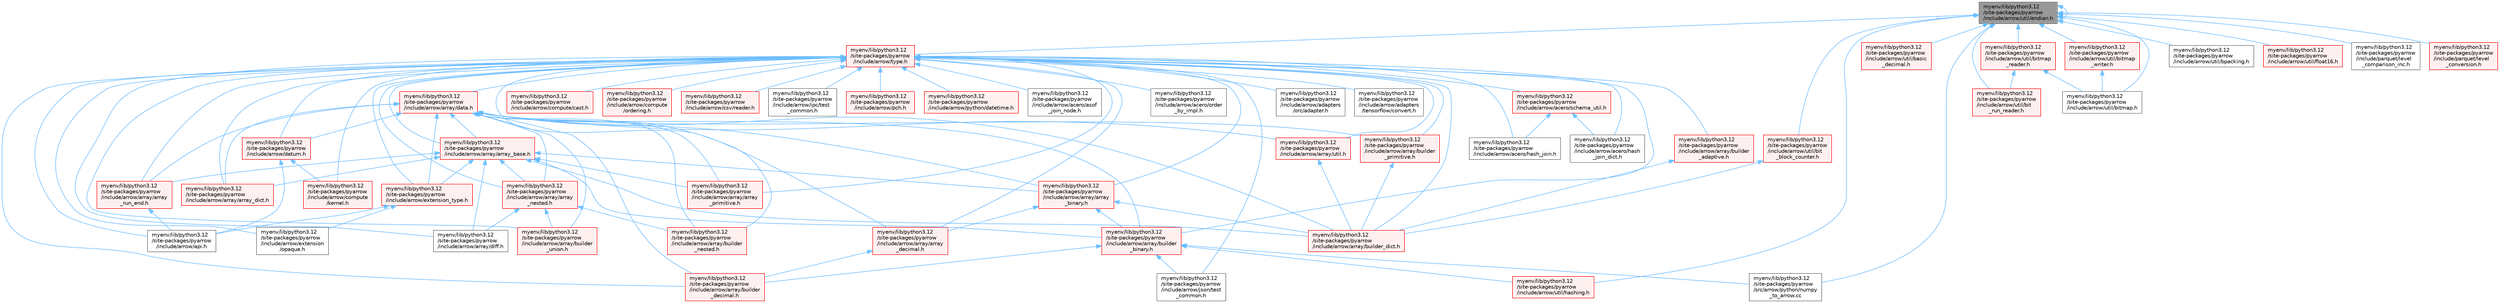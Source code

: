 digraph "myenv/lib/python3.12/site-packages/pyarrow/include/arrow/util/endian.h"
{
 // LATEX_PDF_SIZE
  bgcolor="transparent";
  edge [fontname=Helvetica,fontsize=10,labelfontname=Helvetica,labelfontsize=10];
  node [fontname=Helvetica,fontsize=10,shape=box,height=0.2,width=0.4];
  Node1 [id="Node000001",label="myenv/lib/python3.12\l/site-packages/pyarrow\l/include/arrow/util/endian.h",height=0.2,width=0.4,color="gray40", fillcolor="grey60", style="filled", fontcolor="black",tooltip=" "];
  Node1 -> Node2 [id="edge1_Node000001_Node000002",dir="back",color="steelblue1",style="solid",tooltip=" "];
  Node2 [id="Node000002",label="myenv/lib/python3.12\l/site-packages/pyarrow\l/include/arrow/type.h",height=0.2,width=0.4,color="red", fillcolor="#FFF0F0", style="filled",URL="$type_8h.html",tooltip=" "];
  Node2 -> Node3 [id="edge2_Node000002_Node000003",dir="back",color="steelblue1",style="solid",tooltip=" "];
  Node3 [id="Node000003",label="myenv/lib/python3.12\l/site-packages/pyarrow\l/include/arrow/acero/asof\l_join_node.h",height=0.2,width=0.4,color="grey40", fillcolor="white", style="filled",URL="$asof__join__node_8h.html",tooltip=" "];
  Node2 -> Node4 [id="edge3_Node000002_Node000004",dir="back",color="steelblue1",style="solid",tooltip=" "];
  Node4 [id="Node000004",label="myenv/lib/python3.12\l/site-packages/pyarrow\l/include/arrow/acero/hash_join.h",height=0.2,width=0.4,color="grey40", fillcolor="white", style="filled",URL="$hash__join_8h.html",tooltip=" "];
  Node2 -> Node5 [id="edge4_Node000002_Node000005",dir="back",color="steelblue1",style="solid",tooltip=" "];
  Node5 [id="Node000005",label="myenv/lib/python3.12\l/site-packages/pyarrow\l/include/arrow/acero/hash\l_join_dict.h",height=0.2,width=0.4,color="grey40", fillcolor="white", style="filled",URL="$hash__join__dict_8h.html",tooltip=" "];
  Node2 -> Node6 [id="edge5_Node000002_Node000006",dir="back",color="steelblue1",style="solid",tooltip=" "];
  Node6 [id="Node000006",label="myenv/lib/python3.12\l/site-packages/pyarrow\l/include/arrow/acero/order\l_by_impl.h",height=0.2,width=0.4,color="grey40", fillcolor="white", style="filled",URL="$order__by__impl_8h.html",tooltip=" "];
  Node2 -> Node7 [id="edge6_Node000002_Node000007",dir="back",color="steelblue1",style="solid",tooltip=" "];
  Node7 [id="Node000007",label="myenv/lib/python3.12\l/site-packages/pyarrow\l/include/arrow/acero/schema_util.h",height=0.2,width=0.4,color="red", fillcolor="#FFF0F0", style="filled",URL="$schema__util_8h.html",tooltip=" "];
  Node7 -> Node4 [id="edge7_Node000007_Node000004",dir="back",color="steelblue1",style="solid",tooltip=" "];
  Node7 -> Node5 [id="edge8_Node000007_Node000005",dir="back",color="steelblue1",style="solid",tooltip=" "];
  Node2 -> Node9 [id="edge9_Node000002_Node000009",dir="back",color="steelblue1",style="solid",tooltip=" "];
  Node9 [id="Node000009",label="myenv/lib/python3.12\l/site-packages/pyarrow\l/include/arrow/adapters\l/orc/adapter.h",height=0.2,width=0.4,color="grey40", fillcolor="white", style="filled",URL="$adapter_8h.html",tooltip=" "];
  Node2 -> Node10 [id="edge10_Node000002_Node000010",dir="back",color="steelblue1",style="solid",tooltip=" "];
  Node10 [id="Node000010",label="myenv/lib/python3.12\l/site-packages/pyarrow\l/include/arrow/adapters\l/tensorflow/convert.h",height=0.2,width=0.4,color="grey40", fillcolor="white", style="filled",URL="$convert_8h.html",tooltip=" "];
  Node2 -> Node11 [id="edge11_Node000002_Node000011",dir="back",color="steelblue1",style="solid",tooltip=" "];
  Node11 [id="Node000011",label="myenv/lib/python3.12\l/site-packages/pyarrow\l/include/arrow/api.h",height=0.2,width=0.4,color="grey40", fillcolor="white", style="filled",URL="$include_2arrow_2api_8h.html",tooltip=" "];
  Node2 -> Node12 [id="edge12_Node000002_Node000012",dir="back",color="steelblue1",style="solid",tooltip=" "];
  Node12 [id="Node000012",label="myenv/lib/python3.12\l/site-packages/pyarrow\l/include/arrow/array/array_base.h",height=0.2,width=0.4,color="red", fillcolor="#FFF0F0", style="filled",URL="$array__base_8h.html",tooltip=" "];
  Node12 -> Node42 [id="edge13_Node000012_Node000042",dir="back",color="steelblue1",style="solid",tooltip=" "];
  Node42 [id="Node000042",label="myenv/lib/python3.12\l/site-packages/pyarrow\l/include/arrow/array/array\l_binary.h",height=0.2,width=0.4,color="red", fillcolor="#FFF0F0", style="filled",URL="$array__binary_8h.html",tooltip=" "];
  Node42 -> Node43 [id="edge14_Node000042_Node000043",dir="back",color="steelblue1",style="solid",tooltip=" "];
  Node43 [id="Node000043",label="myenv/lib/python3.12\l/site-packages/pyarrow\l/include/arrow/array/array\l_decimal.h",height=0.2,width=0.4,color="red", fillcolor="#FFF0F0", style="filled",URL="$array__decimal_8h.html",tooltip=" "];
  Node43 -> Node44 [id="edge15_Node000043_Node000044",dir="back",color="steelblue1",style="solid",tooltip=" "];
  Node44 [id="Node000044",label="myenv/lib/python3.12\l/site-packages/pyarrow\l/include/arrow/array/builder\l_decimal.h",height=0.2,width=0.4,color="red", fillcolor="#FFF0F0", style="filled",URL="$builder__decimal_8h.html",tooltip=" "];
  Node42 -> Node45 [id="edge16_Node000042_Node000045",dir="back",color="steelblue1",style="solid",tooltip=" "];
  Node45 [id="Node000045",label="myenv/lib/python3.12\l/site-packages/pyarrow\l/include/arrow/array/builder\l_binary.h",height=0.2,width=0.4,color="red", fillcolor="#FFF0F0", style="filled",URL="$builder__binary_8h.html",tooltip=" "];
  Node45 -> Node44 [id="edge17_Node000045_Node000044",dir="back",color="steelblue1",style="solid",tooltip=" "];
  Node45 -> Node17 [id="edge18_Node000045_Node000017",dir="back",color="steelblue1",style="solid",tooltip=" "];
  Node17 [id="Node000017",label="myenv/lib/python3.12\l/site-packages/pyarrow\l/include/arrow/json/test\l_common.h",height=0.2,width=0.4,color="grey40", fillcolor="white", style="filled",URL="$json_2test__common_8h.html",tooltip=" "];
  Node45 -> Node46 [id="edge19_Node000045_Node000046",dir="back",color="steelblue1",style="solid",tooltip=" "];
  Node46 [id="Node000046",label="myenv/lib/python3.12\l/site-packages/pyarrow\l/include/arrow/util/hashing.h",height=0.2,width=0.4,color="red", fillcolor="#FFF0F0", style="filled",URL="$hashing_8h.html",tooltip=" "];
  Node45 -> Node38 [id="edge20_Node000045_Node000038",dir="back",color="steelblue1",style="solid",tooltip=" "];
  Node38 [id="Node000038",label="myenv/lib/python3.12\l/site-packages/pyarrow\l/src/arrow/python/numpy\l_to_arrow.cc",height=0.2,width=0.4,color="grey40", fillcolor="white", style="filled",URL="$numpy__to__arrow_8cc.html",tooltip=" "];
  Node42 -> Node47 [id="edge21_Node000042_Node000047",dir="back",color="steelblue1",style="solid",tooltip=" "];
  Node47 [id="Node000047",label="myenv/lib/python3.12\l/site-packages/pyarrow\l/include/arrow/array/builder_dict.h",height=0.2,width=0.4,color="red", fillcolor="#FFF0F0", style="filled",URL="$builder__dict_8h.html",tooltip=" "];
  Node12 -> Node48 [id="edge22_Node000012_Node000048",dir="back",color="steelblue1",style="solid",tooltip=" "];
  Node48 [id="Node000048",label="myenv/lib/python3.12\l/site-packages/pyarrow\l/include/arrow/array/array_dict.h",height=0.2,width=0.4,color="red", fillcolor="#FFF0F0", style="filled",URL="$array__dict_8h.html",tooltip=" "];
  Node12 -> Node49 [id="edge23_Node000012_Node000049",dir="back",color="steelblue1",style="solid",tooltip=" "];
  Node49 [id="Node000049",label="myenv/lib/python3.12\l/site-packages/pyarrow\l/include/arrow/array/array\l_nested.h",height=0.2,width=0.4,color="red", fillcolor="#FFF0F0", style="filled",URL="$array__nested_8h.html",tooltip=" "];
  Node49 -> Node50 [id="edge24_Node000049_Node000050",dir="back",color="steelblue1",style="solid",tooltip=" "];
  Node50 [id="Node000050",label="myenv/lib/python3.12\l/site-packages/pyarrow\l/include/arrow/array/builder\l_nested.h",height=0.2,width=0.4,color="red", fillcolor="#FFF0F0", style="filled",URL="$builder__nested_8h.html",tooltip=" "];
  Node49 -> Node51 [id="edge25_Node000049_Node000051",dir="back",color="steelblue1",style="solid",tooltip=" "];
  Node51 [id="Node000051",label="myenv/lib/python3.12\l/site-packages/pyarrow\l/include/arrow/array/builder\l_union.h",height=0.2,width=0.4,color="red", fillcolor="#FFF0F0", style="filled",URL="$builder__union_8h.html",tooltip=" "];
  Node49 -> Node52 [id="edge26_Node000049_Node000052",dir="back",color="steelblue1",style="solid",tooltip=" "];
  Node52 [id="Node000052",label="myenv/lib/python3.12\l/site-packages/pyarrow\l/include/arrow/array/diff.h",height=0.2,width=0.4,color="grey40", fillcolor="white", style="filled",URL="$diff_8h.html",tooltip=" "];
  Node12 -> Node54 [id="edge27_Node000012_Node000054",dir="back",color="steelblue1",style="solid",tooltip=" "];
  Node54 [id="Node000054",label="myenv/lib/python3.12\l/site-packages/pyarrow\l/include/arrow/array/array\l_primitive.h",height=0.2,width=0.4,color="red", fillcolor="#FFF0F0", style="filled",URL="$array__primitive_8h.html",tooltip=" "];
  Node12 -> Node63 [id="edge28_Node000012_Node000063",dir="back",color="steelblue1",style="solid",tooltip=" "];
  Node63 [id="Node000063",label="myenv/lib/python3.12\l/site-packages/pyarrow\l/include/arrow/array/array\l_run_end.h",height=0.2,width=0.4,color="red", fillcolor="#FFF0F0", style="filled",URL="$array__run__end_8h.html",tooltip=" "];
  Node63 -> Node11 [id="edge29_Node000063_Node000011",dir="back",color="steelblue1",style="solid",tooltip=" "];
  Node12 -> Node45 [id="edge30_Node000012_Node000045",dir="back",color="steelblue1",style="solid",tooltip=" "];
  Node12 -> Node47 [id="edge31_Node000012_Node000047",dir="back",color="steelblue1",style="solid",tooltip=" "];
  Node12 -> Node52 [id="edge32_Node000012_Node000052",dir="back",color="steelblue1",style="solid",tooltip=" "];
  Node12 -> Node65 [id="edge33_Node000012_Node000065",dir="back",color="steelblue1",style="solid",tooltip=" "];
  Node65 [id="Node000065",label="myenv/lib/python3.12\l/site-packages/pyarrow\l/include/arrow/extension_type.h",height=0.2,width=0.4,color="red", fillcolor="#FFF0F0", style="filled",URL="$include_2arrow_2extension__type_8h.html",tooltip=" "];
  Node65 -> Node11 [id="edge34_Node000065_Node000011",dir="back",color="steelblue1",style="solid",tooltip=" "];
  Node65 -> Node69 [id="edge35_Node000065_Node000069",dir="back",color="steelblue1",style="solid",tooltip=" "];
  Node69 [id="Node000069",label="myenv/lib/python3.12\l/site-packages/pyarrow\l/include/arrow/extension\l/opaque.h",height=0.2,width=0.4,color="grey40", fillcolor="white", style="filled",URL="$opaque_8h.html",tooltip=" "];
  Node2 -> Node42 [id="edge36_Node000002_Node000042",dir="back",color="steelblue1",style="solid",tooltip=" "];
  Node2 -> Node43 [id="edge37_Node000002_Node000043",dir="back",color="steelblue1",style="solid",tooltip=" "];
  Node2 -> Node48 [id="edge38_Node000002_Node000048",dir="back",color="steelblue1",style="solid",tooltip=" "];
  Node2 -> Node49 [id="edge39_Node000002_Node000049",dir="back",color="steelblue1",style="solid",tooltip=" "];
  Node2 -> Node54 [id="edge40_Node000002_Node000054",dir="back",color="steelblue1",style="solid",tooltip=" "];
  Node2 -> Node63 [id="edge41_Node000002_Node000063",dir="back",color="steelblue1",style="solid",tooltip=" "];
  Node2 -> Node56 [id="edge42_Node000002_Node000056",dir="back",color="steelblue1",style="solid",tooltip=" "];
  Node56 [id="Node000056",label="myenv/lib/python3.12\l/site-packages/pyarrow\l/include/arrow/array/builder\l_adaptive.h",height=0.2,width=0.4,color="red", fillcolor="#FFF0F0", style="filled",URL="$builder__adaptive_8h.html",tooltip=" "];
  Node56 -> Node47 [id="edge43_Node000056_Node000047",dir="back",color="steelblue1",style="solid",tooltip=" "];
  Node2 -> Node45 [id="edge44_Node000002_Node000045",dir="back",color="steelblue1",style="solid",tooltip=" "];
  Node2 -> Node44 [id="edge45_Node000002_Node000044",dir="back",color="steelblue1",style="solid",tooltip=" "];
  Node2 -> Node47 [id="edge46_Node000002_Node000047",dir="back",color="steelblue1",style="solid",tooltip=" "];
  Node2 -> Node50 [id="edge47_Node000002_Node000050",dir="back",color="steelblue1",style="solid",tooltip=" "];
  Node2 -> Node57 [id="edge48_Node000002_Node000057",dir="back",color="steelblue1",style="solid",tooltip=" "];
  Node57 [id="Node000057",label="myenv/lib/python3.12\l/site-packages/pyarrow\l/include/arrow/array/builder\l_primitive.h",height=0.2,width=0.4,color="red", fillcolor="#FFF0F0", style="filled",URL="$builder__primitive_8h.html",tooltip=" "];
  Node57 -> Node47 [id="edge49_Node000057_Node000047",dir="back",color="steelblue1",style="solid",tooltip=" "];
  Node2 -> Node51 [id="edge50_Node000002_Node000051",dir="back",color="steelblue1",style="solid",tooltip=" "];
  Node2 -> Node129 [id="edge51_Node000002_Node000129",dir="back",color="steelblue1",style="solid",tooltip=" "];
  Node129 [id="Node000129",label="myenv/lib/python3.12\l/site-packages/pyarrow\l/include/arrow/array/data.h",height=0.2,width=0.4,color="red", fillcolor="#FFF0F0", style="filled",URL="$data_8h.html",tooltip=" "];
  Node129 -> Node12 [id="edge52_Node000129_Node000012",dir="back",color="steelblue1",style="solid",tooltip=" "];
  Node129 -> Node42 [id="edge53_Node000129_Node000042",dir="back",color="steelblue1",style="solid",tooltip=" "];
  Node129 -> Node43 [id="edge54_Node000129_Node000043",dir="back",color="steelblue1",style="solid",tooltip=" "];
  Node129 -> Node48 [id="edge55_Node000129_Node000048",dir="back",color="steelblue1",style="solid",tooltip=" "];
  Node129 -> Node49 [id="edge56_Node000129_Node000049",dir="back",color="steelblue1",style="solid",tooltip=" "];
  Node129 -> Node54 [id="edge57_Node000129_Node000054",dir="back",color="steelblue1",style="solid",tooltip=" "];
  Node129 -> Node63 [id="edge58_Node000129_Node000063",dir="back",color="steelblue1",style="solid",tooltip=" "];
  Node129 -> Node45 [id="edge59_Node000129_Node000045",dir="back",color="steelblue1",style="solid",tooltip=" "];
  Node129 -> Node44 [id="edge60_Node000129_Node000044",dir="back",color="steelblue1",style="solid",tooltip=" "];
  Node129 -> Node47 [id="edge61_Node000129_Node000047",dir="back",color="steelblue1",style="solid",tooltip=" "];
  Node129 -> Node50 [id="edge62_Node000129_Node000050",dir="back",color="steelblue1",style="solid",tooltip=" "];
  Node129 -> Node57 [id="edge63_Node000129_Node000057",dir="back",color="steelblue1",style="solid",tooltip=" "];
  Node129 -> Node51 [id="edge64_Node000129_Node000051",dir="back",color="steelblue1",style="solid",tooltip=" "];
  Node129 -> Node130 [id="edge65_Node000129_Node000130",dir="back",color="steelblue1",style="solid",tooltip=" "];
  Node130 [id="Node000130",label="myenv/lib/python3.12\l/site-packages/pyarrow\l/include/arrow/array/util.h",height=0.2,width=0.4,color="red", fillcolor="#FFF0F0", style="filled",URL="$array_2util_8h.html",tooltip=" "];
  Node130 -> Node47 [id="edge66_Node000130_Node000047",dir="back",color="steelblue1",style="solid",tooltip=" "];
  Node129 -> Node73 [id="edge67_Node000129_Node000073",dir="back",color="steelblue1",style="solid",tooltip=" "];
  Node73 [id="Node000073",label="myenv/lib/python3.12\l/site-packages/pyarrow\l/include/arrow/datum.h",height=0.2,width=0.4,color="red", fillcolor="#FFF0F0", style="filled",URL="$datum_8h.html",tooltip=" "];
  Node73 -> Node11 [id="edge68_Node000073_Node000011",dir="back",color="steelblue1",style="solid",tooltip=" "];
  Node73 -> Node110 [id="edge69_Node000073_Node000110",dir="back",color="steelblue1",style="solid",tooltip=" "];
  Node110 [id="Node000110",label="myenv/lib/python3.12\l/site-packages/pyarrow\l/include/arrow/compute\l/kernel.h",height=0.2,width=0.4,color="red", fillcolor="#FFF0F0", style="filled",URL="$kernel_8h.html",tooltip=" "];
  Node129 -> Node65 [id="edge70_Node000129_Node000065",dir="back",color="steelblue1",style="solid",tooltip=" "];
  Node2 -> Node52 [id="edge71_Node000002_Node000052",dir="back",color="steelblue1",style="solid",tooltip=" "];
  Node2 -> Node130 [id="edge72_Node000002_Node000130",dir="back",color="steelblue1",style="solid",tooltip=" "];
  Node2 -> Node112 [id="edge73_Node000002_Node000112",dir="back",color="steelblue1",style="solid",tooltip=" "];
  Node112 [id="Node000112",label="myenv/lib/python3.12\l/site-packages/pyarrow\l/include/arrow/compute/cast.h",height=0.2,width=0.4,color="red", fillcolor="#FFF0F0", style="filled",URL="$cast_8h.html",tooltip=" "];
  Node2 -> Node110 [id="edge74_Node000002_Node000110",dir="back",color="steelblue1",style="solid",tooltip=" "];
  Node2 -> Node135 [id="edge75_Node000002_Node000135",dir="back",color="steelblue1",style="solid",tooltip=" "];
  Node135 [id="Node000135",label="myenv/lib/python3.12\l/site-packages/pyarrow\l/include/arrow/compute\l/ordering.h",height=0.2,width=0.4,color="red", fillcolor="#FFF0F0", style="filled",URL="$ordering_8h.html",tooltip=" "];
  Node2 -> Node137 [id="edge76_Node000002_Node000137",dir="back",color="steelblue1",style="solid",tooltip=" "];
  Node137 [id="Node000137",label="myenv/lib/python3.12\l/site-packages/pyarrow\l/include/arrow/csv/reader.h",height=0.2,width=0.4,color="red", fillcolor="#FFF0F0", style="filled",URL="$arrow_2csv_2reader_8h.html",tooltip=" "];
  Node2 -> Node73 [id="edge77_Node000002_Node000073",dir="back",color="steelblue1",style="solid",tooltip=" "];
  Node2 -> Node69 [id="edge78_Node000002_Node000069",dir="back",color="steelblue1",style="solid",tooltip=" "];
  Node2 -> Node65 [id="edge79_Node000002_Node000065",dir="back",color="steelblue1",style="solid",tooltip=" "];
  Node2 -> Node16 [id="edge80_Node000002_Node000016",dir="back",color="steelblue1",style="solid",tooltip=" "];
  Node16 [id="Node000016",label="myenv/lib/python3.12\l/site-packages/pyarrow\l/include/arrow/ipc/test\l_common.h",height=0.2,width=0.4,color="grey40", fillcolor="white", style="filled",URL="$ipc_2test__common_8h.html",tooltip=" "];
  Node2 -> Node17 [id="edge81_Node000002_Node000017",dir="back",color="steelblue1",style="solid",tooltip=" "];
  Node2 -> Node18 [id="edge82_Node000002_Node000018",dir="back",color="steelblue1",style="solid",tooltip=" "];
  Node18 [id="Node000018",label="myenv/lib/python3.12\l/site-packages/pyarrow\l/include/arrow/pch.h",height=0.2,width=0.4,color="red", fillcolor="#FFF0F0", style="filled",URL="$include_2arrow_2pch_8h.html",tooltip=" "];
  Node2 -> Node139 [id="edge83_Node000002_Node000139",dir="back",color="steelblue1",style="solid",tooltip=" "];
  Node139 [id="Node000139",label="myenv/lib/python3.12\l/site-packages/pyarrow\l/include/arrow/python/datetime.h",height=0.2,width=0.4,color="red", fillcolor="#FFF0F0", style="filled",URL="$include_2arrow_2python_2datetime_8h.html",tooltip=" "];
  Node1 -> Node209 [id="edge84_Node000001_Node000209",dir="back",color="steelblue1",style="solid",tooltip=" "];
  Node209 [id="Node000209",label="myenv/lib/python3.12\l/site-packages/pyarrow\l/include/arrow/util/basic\l_decimal.h",height=0.2,width=0.4,color="red", fillcolor="#FFF0F0", style="filled",URL="$basic__decimal_8h.html",tooltip=" "];
  Node1 -> Node212 [id="edge85_Node000001_Node000212",dir="back",color="steelblue1",style="solid",tooltip=" "];
  Node212 [id="Node000212",label="myenv/lib/python3.12\l/site-packages/pyarrow\l/include/arrow/util/bit\l_block_counter.h",height=0.2,width=0.4,color="red", fillcolor="#FFF0F0", style="filled",URL="$bit__block__counter_8h.html",tooltip=" "];
  Node212 -> Node47 [id="edge86_Node000212_Node000047",dir="back",color="steelblue1",style="solid",tooltip=" "];
  Node1 -> Node213 [id="edge87_Node000001_Node000213",dir="back",color="steelblue1",style="solid",tooltip=" "];
  Node213 [id="Node000213",label="myenv/lib/python3.12\l/site-packages/pyarrow\l/include/arrow/util/bit\l_run_reader.h",height=0.2,width=0.4,color="red", fillcolor="#FFF0F0", style="filled",URL="$bit__run__reader_8h.html",tooltip=" "];
  Node1 -> Node216 [id="edge88_Node000001_Node000216",dir="back",color="steelblue1",style="solid",tooltip=" "];
  Node216 [id="Node000216",label="myenv/lib/python3.12\l/site-packages/pyarrow\l/include/arrow/util/bitmap.h",height=0.2,width=0.4,color="grey40", fillcolor="white", style="filled",URL="$bitmap_8h.html",tooltip=" "];
  Node1 -> Node217 [id="edge89_Node000001_Node000217",dir="back",color="steelblue1",style="solid",tooltip=" "];
  Node217 [id="Node000217",label="myenv/lib/python3.12\l/site-packages/pyarrow\l/include/arrow/util/bitmap\l_reader.h",height=0.2,width=0.4,color="red", fillcolor="#FFF0F0", style="filled",URL="$bitmap__reader_8h.html",tooltip=" "];
  Node217 -> Node213 [id="edge90_Node000217_Node000213",dir="back",color="steelblue1",style="solid",tooltip=" "];
  Node217 -> Node216 [id="edge91_Node000217_Node000216",dir="back",color="steelblue1",style="solid",tooltip=" "];
  Node1 -> Node219 [id="edge92_Node000001_Node000219",dir="back",color="steelblue1",style="solid",tooltip=" "];
  Node219 [id="Node000219",label="myenv/lib/python3.12\l/site-packages/pyarrow\l/include/arrow/util/bitmap\l_writer.h",height=0.2,width=0.4,color="red", fillcolor="#FFF0F0", style="filled",URL="$bitmap__writer_8h.html",tooltip=" "];
  Node219 -> Node216 [id="edge93_Node000219_Node000216",dir="back",color="steelblue1",style="solid",tooltip=" "];
  Node1 -> Node220 [id="edge94_Node000001_Node000220",dir="back",color="steelblue1",style="solid",tooltip=" "];
  Node220 [id="Node000220",label="myenv/lib/python3.12\l/site-packages/pyarrow\l/include/arrow/util/bpacking.h",height=0.2,width=0.4,color="grey40", fillcolor="white", style="filled",URL="$bpacking_8h.html",tooltip=" "];
  Node1 -> Node1 [id="edge95_Node000001_Node000001",dir="back",color="steelblue1",style="solid",tooltip=" "];
  Node1 -> Node221 [id="edge96_Node000001_Node000221",dir="back",color="steelblue1",style="solid",tooltip=" "];
  Node221 [id="Node000221",label="myenv/lib/python3.12\l/site-packages/pyarrow\l/include/arrow/util/float16.h",height=0.2,width=0.4,color="red", fillcolor="#FFF0F0", style="filled",URL="$float16_8h.html",tooltip=" "];
  Node1 -> Node46 [id="edge97_Node000001_Node000046",dir="back",color="steelblue1",style="solid",tooltip=" "];
  Node1 -> Node222 [id="edge98_Node000001_Node000222",dir="back",color="steelblue1",style="solid",tooltip=" "];
  Node222 [id="Node000222",label="myenv/lib/python3.12\l/site-packages/pyarrow\l/include/parquet/level\l_comparison_inc.h",height=0.2,width=0.4,color="grey40", fillcolor="white", style="filled",URL="$level__comparison__inc_8h.html",tooltip=" "];
  Node1 -> Node223 [id="edge99_Node000001_Node000223",dir="back",color="steelblue1",style="solid",tooltip=" "];
  Node223 [id="Node000223",label="myenv/lib/python3.12\l/site-packages/pyarrow\l/include/parquet/level\l_conversion.h",height=0.2,width=0.4,color="red", fillcolor="#FFF0F0", style="filled",URL="$level__conversion_8h.html",tooltip=" "];
  Node1 -> Node38 [id="edge100_Node000001_Node000038",dir="back",color="steelblue1",style="solid",tooltip=" "];
}
